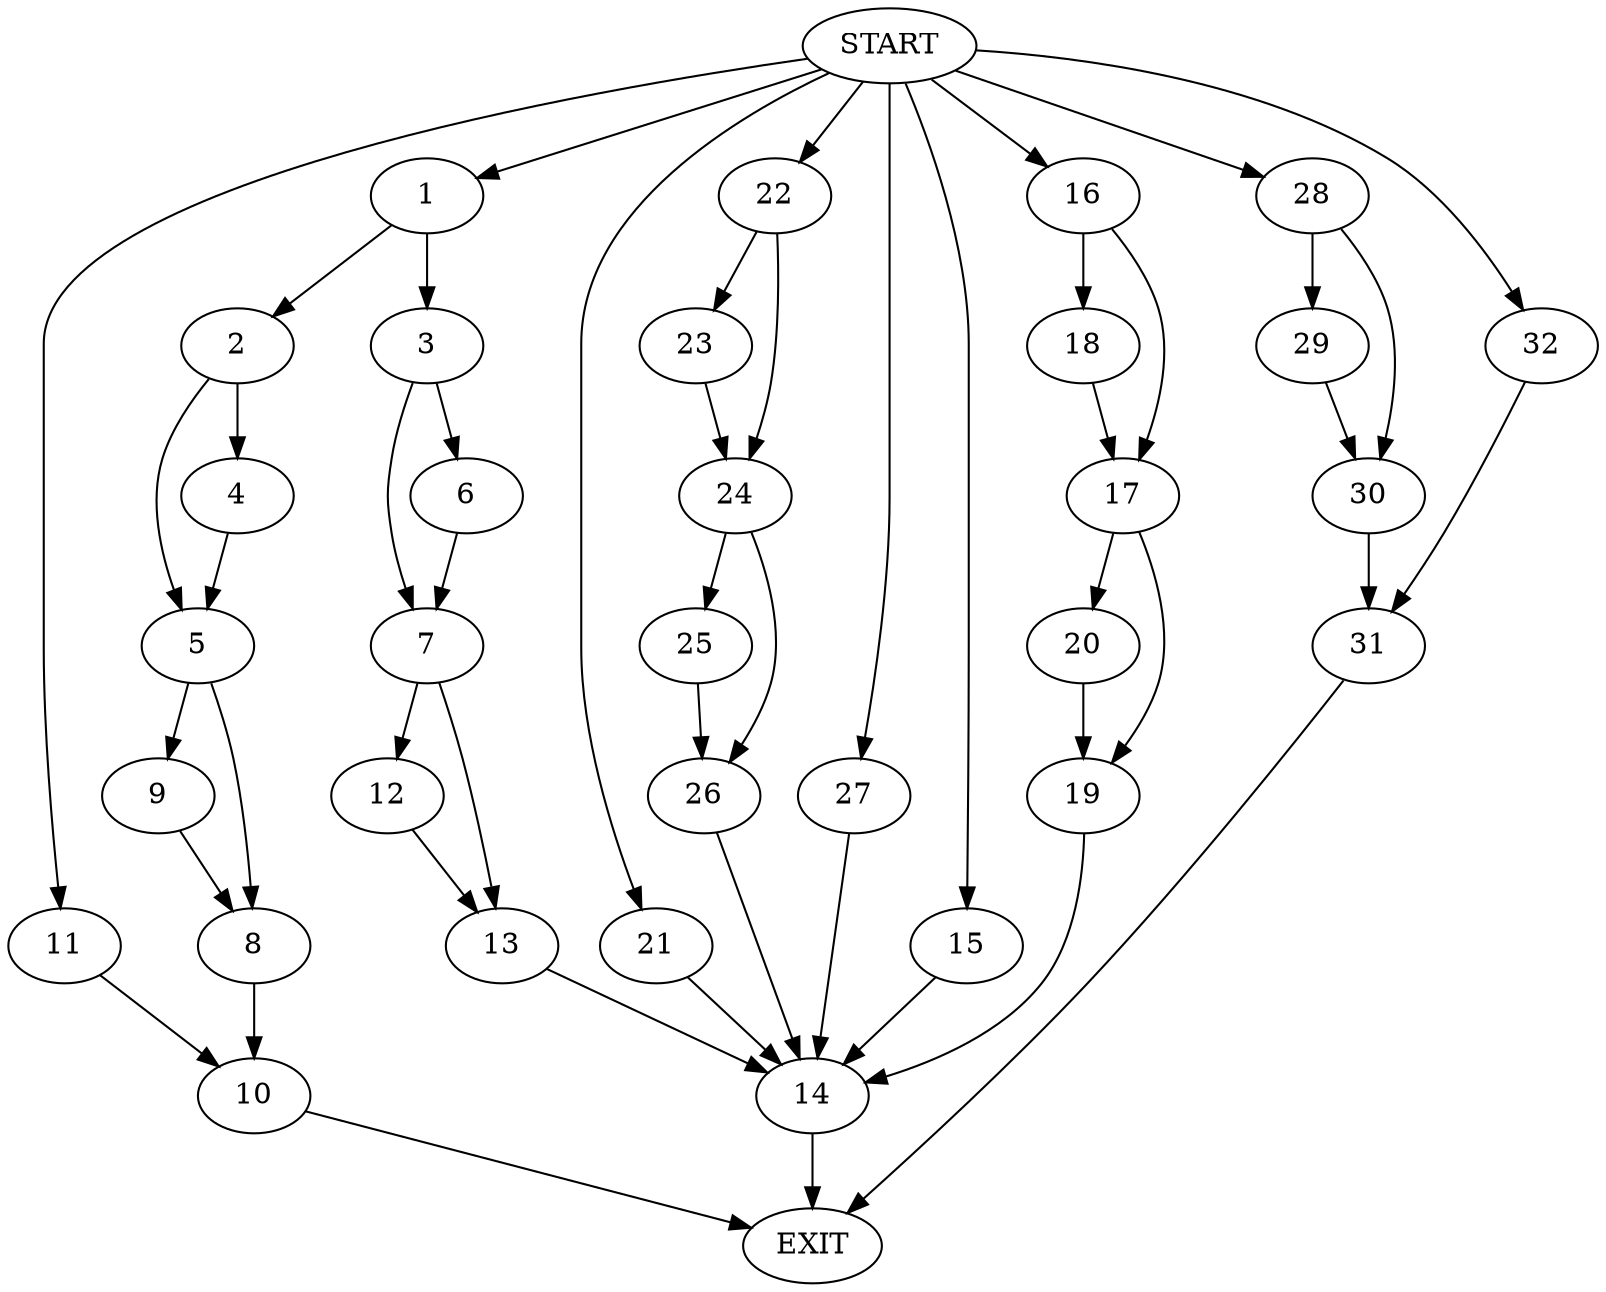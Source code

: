 digraph {
0 [label="START"]
33 [label="EXIT"]
0 -> 1
1 -> 2
1 -> 3
2 -> 4
2 -> 5
3 -> 6
3 -> 7
4 -> 5
5 -> 8
5 -> 9
9 -> 8
8 -> 10
10 -> 33
0 -> 11
11 -> 10
7 -> 12
7 -> 13
6 -> 7
13 -> 14
12 -> 13
14 -> 33
0 -> 15
15 -> 14
0 -> 16
16 -> 17
16 -> 18
18 -> 17
17 -> 19
17 -> 20
19 -> 14
20 -> 19
0 -> 21
21 -> 14
0 -> 22
22 -> 23
22 -> 24
24 -> 25
24 -> 26
23 -> 24
25 -> 26
26 -> 14
0 -> 27
27 -> 14
0 -> 28
28 -> 29
28 -> 30
30 -> 31
29 -> 30
31 -> 33
0 -> 32
32 -> 31
}
